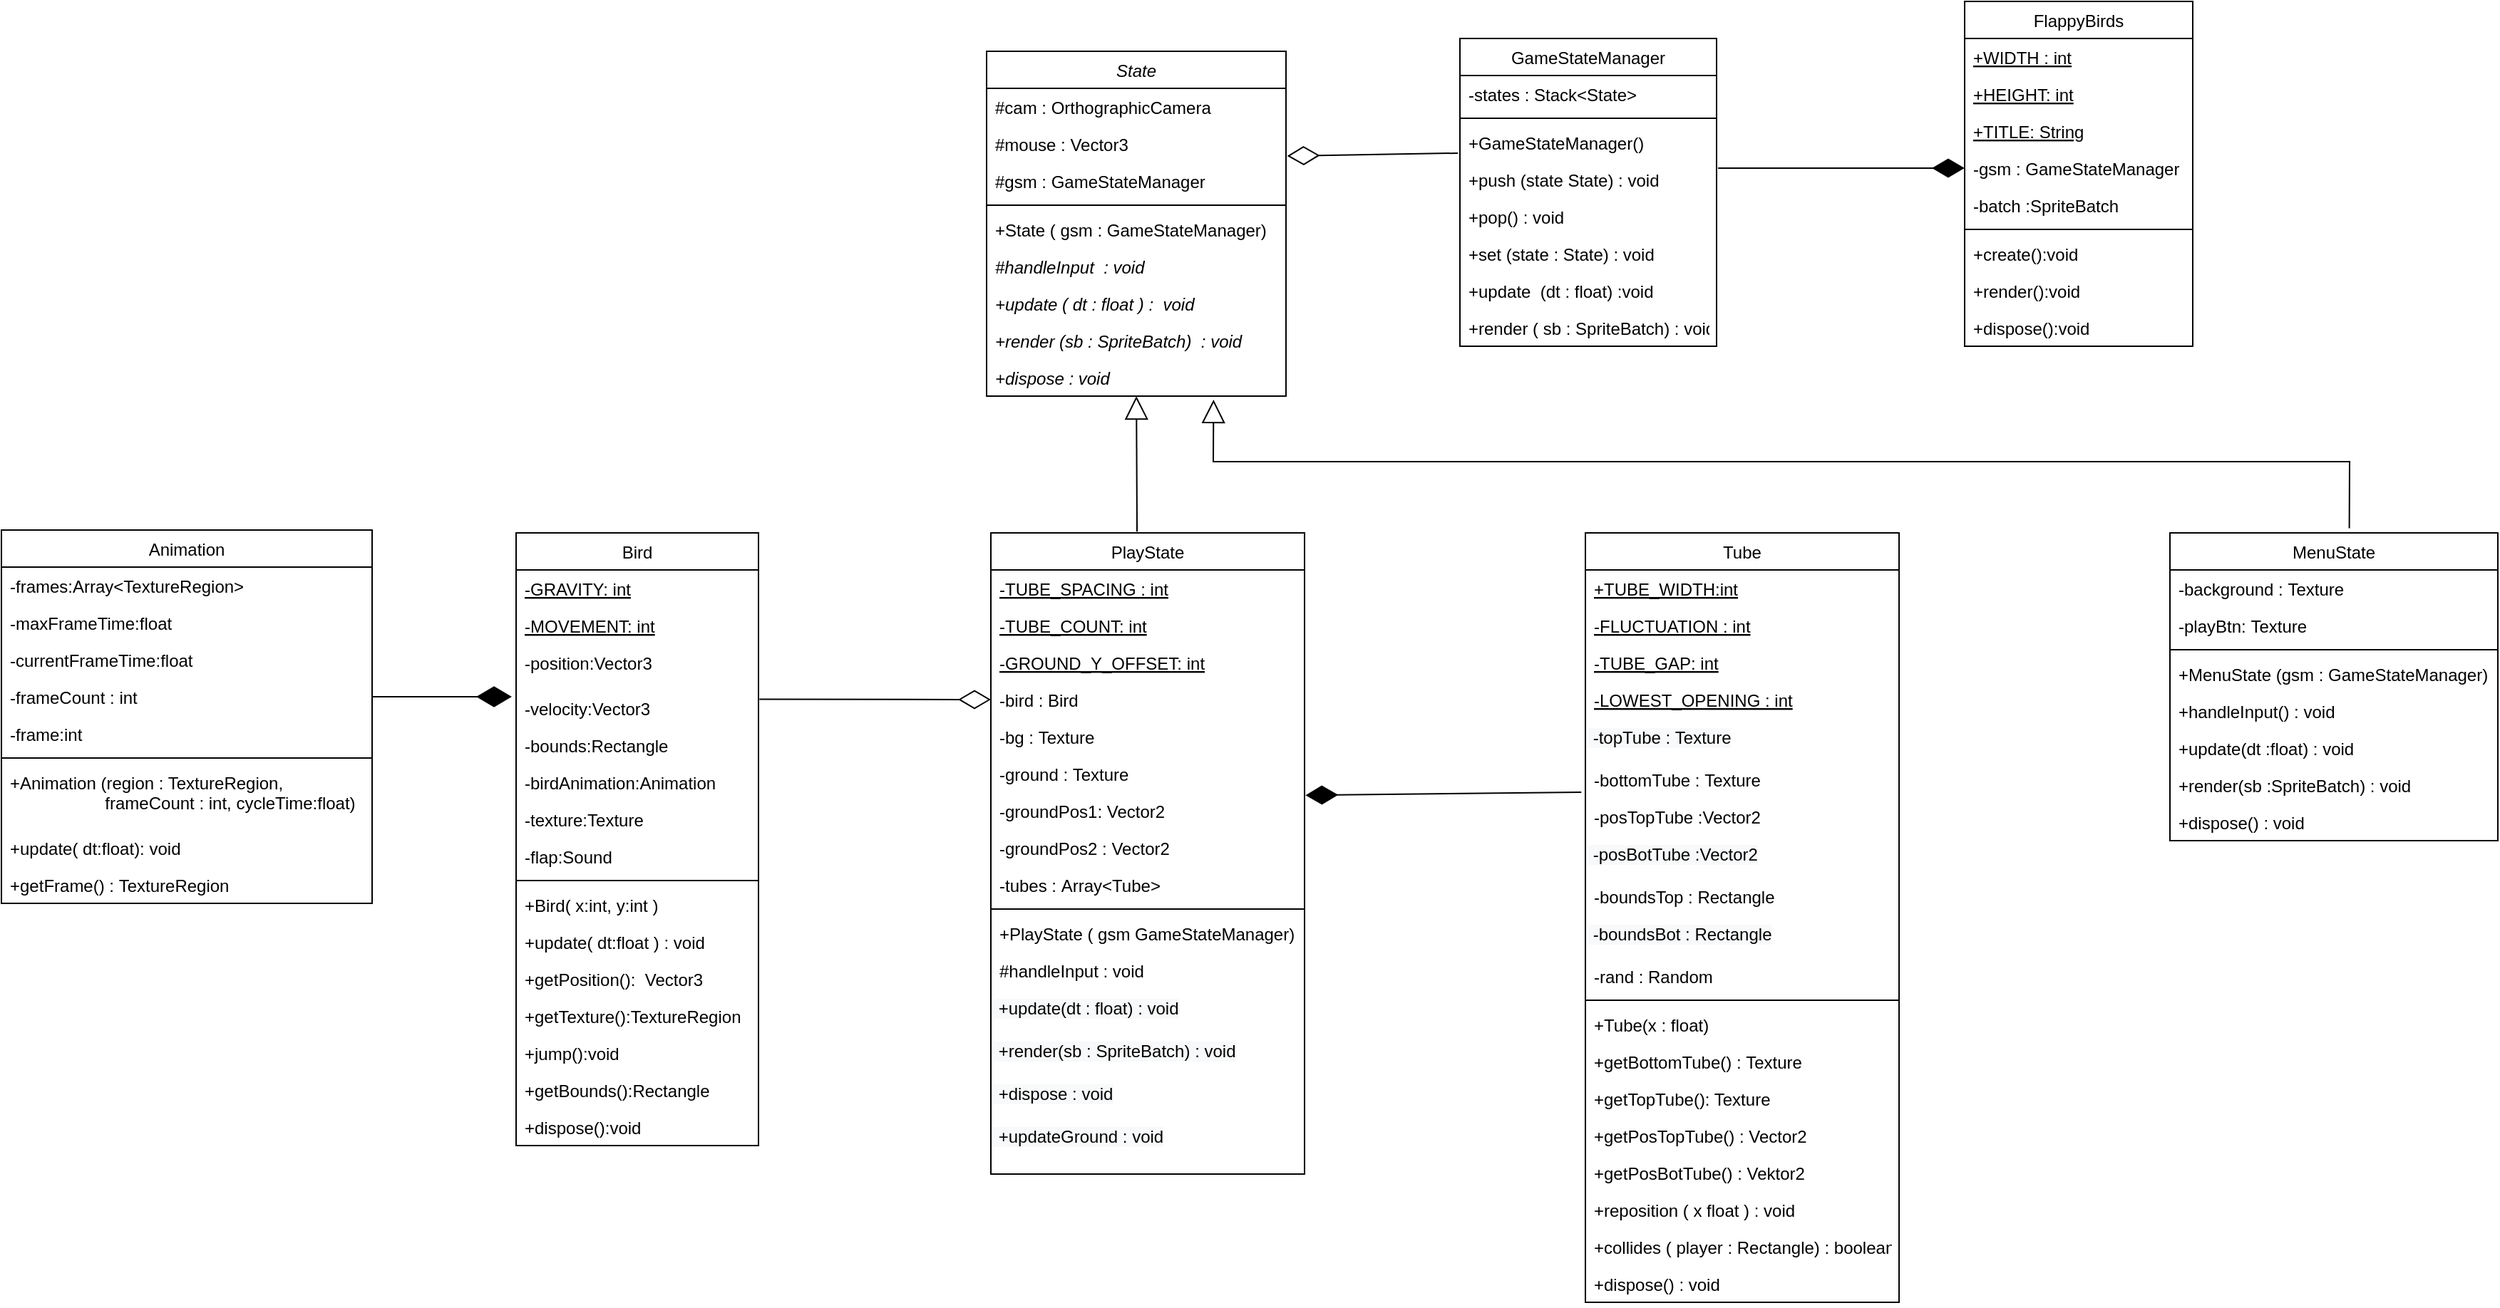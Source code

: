 <mxfile version="16.2.2" type="device" pages="2"><diagram id="C5RBs43oDa-KdzZeNtuy" name="Page-1"><mxGraphModel dx="2037" dy="695" grid="1" gridSize="10" guides="1" tooltips="1" connect="1" arrows="1" fold="1" page="1" pageScale="1" pageWidth="827" pageHeight="1169" math="0" shadow="0"><root><mxCell id="WIyWlLk6GJQsqaUBKTNV-0"/><mxCell id="WIyWlLk6GJQsqaUBKTNV-1" parent="WIyWlLk6GJQsqaUBKTNV-0"/><mxCell id="zkfFHV4jXpPFQw0GAbJ--0" value="Bird" style="swimlane;fontStyle=0;align=center;verticalAlign=top;childLayout=stackLayout;horizontal=1;startSize=26;horizontalStack=0;resizeParent=1;resizeLast=0;collapsible=1;marginBottom=0;rounded=0;shadow=0;strokeWidth=1;" parent="WIyWlLk6GJQsqaUBKTNV-1" vertex="1"><mxGeometry x="-19" y="1402" width="170" height="430" as="geometry"><mxRectangle x="230" y="140" width="160" height="26" as="alternateBounds"/></mxGeometry></mxCell><mxCell id="zkfFHV4jXpPFQw0GAbJ--1" value="-GRAVITY: int" style="text;align=left;verticalAlign=top;spacingLeft=4;spacingRight=4;overflow=hidden;rotatable=0;points=[[0,0.5],[1,0.5]];portConstraint=eastwest;fontStyle=4" parent="zkfFHV4jXpPFQw0GAbJ--0" vertex="1"><mxGeometry y="26" width="170" height="26" as="geometry"/></mxCell><mxCell id="zkfFHV4jXpPFQw0GAbJ--2" value="-MOVEMENT: int" style="text;align=left;verticalAlign=top;spacingLeft=4;spacingRight=4;overflow=hidden;rotatable=0;points=[[0,0.5],[1,0.5]];portConstraint=eastwest;rounded=0;shadow=0;html=0;fontStyle=4" parent="zkfFHV4jXpPFQw0GAbJ--0" vertex="1"><mxGeometry y="52" width="170" height="26" as="geometry"/></mxCell><mxCell id="zkfFHV4jXpPFQw0GAbJ--3" value="-position:Vector3" style="text;align=left;verticalAlign=top;spacingLeft=4;spacingRight=4;overflow=hidden;rotatable=0;points=[[0,0.5],[1,0.5]];portConstraint=eastwest;rounded=0;shadow=0;html=0;" parent="zkfFHV4jXpPFQw0GAbJ--0" vertex="1"><mxGeometry y="78" width="170" height="32" as="geometry"/></mxCell><mxCell id="MWCSIGOz9PIP_4NiwXi6-1" value="-velocity:Vector3" style="text;align=left;verticalAlign=top;spacingLeft=4;spacingRight=4;overflow=hidden;rotatable=0;points=[[0,0.5],[1,0.5]];portConstraint=eastwest;rounded=0;shadow=0;html=0;" parent="zkfFHV4jXpPFQw0GAbJ--0" vertex="1"><mxGeometry y="110" width="170" height="26" as="geometry"/></mxCell><mxCell id="MWCSIGOz9PIP_4NiwXi6-2" value="-bounds:Rectangle" style="text;align=left;verticalAlign=top;spacingLeft=4;spacingRight=4;overflow=hidden;rotatable=0;points=[[0,0.5],[1,0.5]];portConstraint=eastwest;rounded=0;shadow=0;html=0;" parent="zkfFHV4jXpPFQw0GAbJ--0" vertex="1"><mxGeometry y="136" width="170" height="26" as="geometry"/></mxCell><mxCell id="MWCSIGOz9PIP_4NiwXi6-3" value="-birdAnimation:Animation" style="text;align=left;verticalAlign=top;spacingLeft=4;spacingRight=4;overflow=hidden;rotatable=0;points=[[0,0.5],[1,0.5]];portConstraint=eastwest;rounded=0;shadow=0;html=0;" parent="zkfFHV4jXpPFQw0GAbJ--0" vertex="1"><mxGeometry y="162" width="170" height="26" as="geometry"/></mxCell><mxCell id="MWCSIGOz9PIP_4NiwXi6-4" value="-texture:Texture" style="text;align=left;verticalAlign=top;spacingLeft=4;spacingRight=4;overflow=hidden;rotatable=0;points=[[0,0.5],[1,0.5]];portConstraint=eastwest;rounded=0;shadow=0;html=0;" parent="zkfFHV4jXpPFQw0GAbJ--0" vertex="1"><mxGeometry y="188" width="170" height="26" as="geometry"/></mxCell><mxCell id="MWCSIGOz9PIP_4NiwXi6-5" value="-flap:Sound" style="text;align=left;verticalAlign=top;spacingLeft=4;spacingRight=4;overflow=hidden;rotatable=0;points=[[0,0.5],[1,0.5]];portConstraint=eastwest;rounded=0;shadow=0;html=0;" parent="zkfFHV4jXpPFQw0GAbJ--0" vertex="1"><mxGeometry y="214" width="170" height="26" as="geometry"/></mxCell><mxCell id="zkfFHV4jXpPFQw0GAbJ--4" value="" style="line;html=1;strokeWidth=1;align=left;verticalAlign=middle;spacingTop=-1;spacingLeft=3;spacingRight=3;rotatable=0;labelPosition=right;points=[];portConstraint=eastwest;" parent="zkfFHV4jXpPFQw0GAbJ--0" vertex="1"><mxGeometry y="240" width="170" height="8" as="geometry"/></mxCell><mxCell id="zkfFHV4jXpPFQw0GAbJ--5" value="+Bird( x:int, y:int ) " style="text;align=left;verticalAlign=top;spacingLeft=4;spacingRight=4;overflow=hidden;rotatable=0;points=[[0,0.5],[1,0.5]];portConstraint=eastwest;" parent="zkfFHV4jXpPFQw0GAbJ--0" vertex="1"><mxGeometry y="248" width="170" height="26" as="geometry"/></mxCell><mxCell id="MWCSIGOz9PIP_4NiwXi6-6" value="+update( dt:float ) : void" style="text;align=left;verticalAlign=top;spacingLeft=4;spacingRight=4;overflow=hidden;rotatable=0;points=[[0,0.5],[1,0.5]];portConstraint=eastwest;" parent="zkfFHV4jXpPFQw0GAbJ--0" vertex="1"><mxGeometry y="274" width="170" height="26" as="geometry"/></mxCell><mxCell id="MWCSIGOz9PIP_4NiwXi6-8" value="+getPosition():  Vector3" style="text;align=left;verticalAlign=top;spacingLeft=4;spacingRight=4;overflow=hidden;rotatable=0;points=[[0,0.5],[1,0.5]];portConstraint=eastwest;" parent="zkfFHV4jXpPFQw0GAbJ--0" vertex="1"><mxGeometry y="300" width="170" height="26" as="geometry"/></mxCell><mxCell id="MWCSIGOz9PIP_4NiwXi6-7" value="+getTexture():TextureRegion" style="text;align=left;verticalAlign=top;spacingLeft=4;spacingRight=4;overflow=hidden;rotatable=0;points=[[0,0.5],[1,0.5]];portConstraint=eastwest;" parent="zkfFHV4jXpPFQw0GAbJ--0" vertex="1"><mxGeometry y="326" width="170" height="26" as="geometry"/></mxCell><mxCell id="MWCSIGOz9PIP_4NiwXi6-10" value="+jump():void" style="text;align=left;verticalAlign=top;spacingLeft=4;spacingRight=4;overflow=hidden;rotatable=0;points=[[0,0.5],[1,0.5]];portConstraint=eastwest;" parent="zkfFHV4jXpPFQw0GAbJ--0" vertex="1"><mxGeometry y="352" width="170" height="26" as="geometry"/></mxCell><mxCell id="MWCSIGOz9PIP_4NiwXi6-11" value="+getBounds():Rectangle" style="text;align=left;verticalAlign=top;spacingLeft=4;spacingRight=4;overflow=hidden;rotatable=0;points=[[0,0.5],[1,0.5]];portConstraint=eastwest;" parent="zkfFHV4jXpPFQw0GAbJ--0" vertex="1"><mxGeometry y="378" width="170" height="26" as="geometry"/></mxCell><mxCell id="MWCSIGOz9PIP_4NiwXi6-9" value="+dispose():void" style="text;align=left;verticalAlign=top;spacingLeft=4;spacingRight=4;overflow=hidden;rotatable=0;points=[[0,0.5],[1,0.5]];portConstraint=eastwest;" parent="zkfFHV4jXpPFQw0GAbJ--0" vertex="1"><mxGeometry y="404" width="170" height="26" as="geometry"/></mxCell><mxCell id="zkfFHV4jXpPFQw0GAbJ--6" value="Animation" style="swimlane;fontStyle=0;align=center;verticalAlign=top;childLayout=stackLayout;horizontal=1;startSize=26;horizontalStack=0;resizeParent=1;resizeLast=0;collapsible=1;marginBottom=0;rounded=0;shadow=0;strokeWidth=1;" parent="WIyWlLk6GJQsqaUBKTNV-1" vertex="1"><mxGeometry x="-380" y="1400" width="260" height="262" as="geometry"><mxRectangle x="540" y="380" width="160" height="26" as="alternateBounds"/></mxGeometry></mxCell><mxCell id="zkfFHV4jXpPFQw0GAbJ--7" value="-frames:Array&lt;TextureRegion&gt;" style="text;align=left;verticalAlign=top;spacingLeft=4;spacingRight=4;overflow=hidden;rotatable=0;points=[[0,0.5],[1,0.5]];portConstraint=eastwest;" parent="zkfFHV4jXpPFQw0GAbJ--6" vertex="1"><mxGeometry y="26" width="260" height="26" as="geometry"/></mxCell><mxCell id="zkfFHV4jXpPFQw0GAbJ--8" value="-maxFrameTime:float" style="text;align=left;verticalAlign=top;spacingLeft=4;spacingRight=4;overflow=hidden;rotatable=0;points=[[0,0.5],[1,0.5]];portConstraint=eastwest;rounded=0;shadow=0;html=0;" parent="zkfFHV4jXpPFQw0GAbJ--6" vertex="1"><mxGeometry y="52" width="260" height="26" as="geometry"/></mxCell><mxCell id="MWCSIGOz9PIP_4NiwXi6-31" value="-currentFrameTime:float" style="text;align=left;verticalAlign=top;spacingLeft=4;spacingRight=4;overflow=hidden;rotatable=0;points=[[0,0.5],[1,0.5]];portConstraint=eastwest;rounded=0;shadow=0;html=0;" parent="zkfFHV4jXpPFQw0GAbJ--6" vertex="1"><mxGeometry y="78" width="260" height="26" as="geometry"/></mxCell><mxCell id="MWCSIGOz9PIP_4NiwXi6-30" value="-frameCount : int" style="text;align=left;verticalAlign=top;spacingLeft=4;spacingRight=4;overflow=hidden;rotatable=0;points=[[0,0.5],[1,0.5]];portConstraint=eastwest;rounded=0;shadow=0;html=0;" parent="zkfFHV4jXpPFQw0GAbJ--6" vertex="1"><mxGeometry y="104" width="260" height="26" as="geometry"/></mxCell><mxCell id="MWCSIGOz9PIP_4NiwXi6-28" value="-frame:int" style="text;align=left;verticalAlign=top;spacingLeft=4;spacingRight=4;overflow=hidden;rotatable=0;points=[[0,0.5],[1,0.5]];portConstraint=eastwest;rounded=0;shadow=0;html=0;" parent="zkfFHV4jXpPFQw0GAbJ--6" vertex="1"><mxGeometry y="130" width="260" height="26" as="geometry"/></mxCell><mxCell id="zkfFHV4jXpPFQw0GAbJ--9" value="" style="line;html=1;strokeWidth=1;align=left;verticalAlign=middle;spacingTop=-1;spacingLeft=3;spacingRight=3;rotatable=0;labelPosition=right;points=[];portConstraint=eastwest;" parent="zkfFHV4jXpPFQw0GAbJ--6" vertex="1"><mxGeometry y="156" width="260" height="8" as="geometry"/></mxCell><mxCell id="zkfFHV4jXpPFQw0GAbJ--10" value="+Animation (region : TextureRegion,  &#10;                    frameCount : int, cycleTime:float)" style="text;align=left;verticalAlign=top;spacingLeft=4;spacingRight=4;overflow=hidden;rotatable=0;points=[[0,0.5],[1,0.5]];portConstraint=eastwest;fontStyle=0" parent="zkfFHV4jXpPFQw0GAbJ--6" vertex="1"><mxGeometry y="164" width="260" height="46" as="geometry"/></mxCell><mxCell id="MWCSIGOz9PIP_4NiwXi6-27" value="+update( dt:float): void" style="text;align=left;verticalAlign=top;spacingLeft=4;spacingRight=4;overflow=hidden;rotatable=0;points=[[0,0.5],[1,0.5]];portConstraint=eastwest;rounded=0;shadow=0;html=0;" parent="zkfFHV4jXpPFQw0GAbJ--6" vertex="1"><mxGeometry y="210" width="260" height="26" as="geometry"/></mxCell><mxCell id="MWCSIGOz9PIP_4NiwXi6-29" value="+getFrame() : TextureRegion" style="text;align=left;verticalAlign=top;spacingLeft=4;spacingRight=4;overflow=hidden;rotatable=0;points=[[0,0.5],[1,0.5]];portConstraint=eastwest;rounded=0;shadow=0;html=0;" parent="zkfFHV4jXpPFQw0GAbJ--6" vertex="1"><mxGeometry y="236" width="260" height="26" as="geometry"/></mxCell><mxCell id="zkfFHV4jXpPFQw0GAbJ--17" value="FlappyBirds" style="swimlane;fontStyle=0;align=center;verticalAlign=top;childLayout=stackLayout;horizontal=1;startSize=26;horizontalStack=0;resizeParent=1;resizeLast=0;collapsible=1;marginBottom=0;rounded=0;shadow=0;strokeWidth=1;" parent="WIyWlLk6GJQsqaUBKTNV-1" vertex="1"><mxGeometry x="997" y="1029" width="160" height="242" as="geometry"><mxRectangle x="550" y="140" width="160" height="26" as="alternateBounds"/></mxGeometry></mxCell><mxCell id="zkfFHV4jXpPFQw0GAbJ--18" value="+WIDTH : int" style="text;align=left;verticalAlign=top;spacingLeft=4;spacingRight=4;overflow=hidden;rotatable=0;points=[[0,0.5],[1,0.5]];portConstraint=eastwest;fontStyle=4" parent="zkfFHV4jXpPFQw0GAbJ--17" vertex="1"><mxGeometry y="26" width="160" height="26" as="geometry"/></mxCell><mxCell id="zkfFHV4jXpPFQw0GAbJ--19" value="+HEIGHT: int" style="text;align=left;verticalAlign=top;spacingLeft=4;spacingRight=4;overflow=hidden;rotatable=0;points=[[0,0.5],[1,0.5]];portConstraint=eastwest;rounded=0;shadow=0;html=0;fontStyle=4" parent="zkfFHV4jXpPFQw0GAbJ--17" vertex="1"><mxGeometry y="52" width="160" height="26" as="geometry"/></mxCell><mxCell id="zkfFHV4jXpPFQw0GAbJ--20" value="+TITLE: String" style="text;align=left;verticalAlign=top;spacingLeft=4;spacingRight=4;overflow=hidden;rotatable=0;points=[[0,0.5],[1,0.5]];portConstraint=eastwest;rounded=0;shadow=0;html=0;fontStyle=4" parent="zkfFHV4jXpPFQw0GAbJ--17" vertex="1"><mxGeometry y="78" width="160" height="26" as="geometry"/></mxCell><mxCell id="zkfFHV4jXpPFQw0GAbJ--21" value="-gsm : GameStateManager" style="text;align=left;verticalAlign=top;spacingLeft=4;spacingRight=4;overflow=hidden;rotatable=0;points=[[0,0.5],[1,0.5]];portConstraint=eastwest;rounded=0;shadow=0;html=0;" parent="zkfFHV4jXpPFQw0GAbJ--17" vertex="1"><mxGeometry y="104" width="160" height="26" as="geometry"/></mxCell><mxCell id="zkfFHV4jXpPFQw0GAbJ--22" value="-batch :SpriteBatch" style="text;align=left;verticalAlign=top;spacingLeft=4;spacingRight=4;overflow=hidden;rotatable=0;points=[[0,0.5],[1,0.5]];portConstraint=eastwest;rounded=0;shadow=0;html=0;" parent="zkfFHV4jXpPFQw0GAbJ--17" vertex="1"><mxGeometry y="130" width="160" height="26" as="geometry"/></mxCell><mxCell id="zkfFHV4jXpPFQw0GAbJ--23" value="" style="line;html=1;strokeWidth=1;align=left;verticalAlign=middle;spacingTop=-1;spacingLeft=3;spacingRight=3;rotatable=0;labelPosition=right;points=[];portConstraint=eastwest;" parent="zkfFHV4jXpPFQw0GAbJ--17" vertex="1"><mxGeometry y="156" width="160" height="8" as="geometry"/></mxCell><mxCell id="fPp6etxOeg1bLsEkq419-3" value="+create():void" style="text;align=left;verticalAlign=top;spacingLeft=4;spacingRight=4;overflow=hidden;rotatable=0;points=[[0,0.5],[1,0.5]];portConstraint=eastwest;rounded=0;shadow=0;html=0;" parent="zkfFHV4jXpPFQw0GAbJ--17" vertex="1"><mxGeometry y="164" width="160" height="26" as="geometry"/></mxCell><mxCell id="fPp6etxOeg1bLsEkq419-10" value="+render():void" style="text;align=left;verticalAlign=top;spacingLeft=4;spacingRight=4;overflow=hidden;rotatable=0;points=[[0,0.5],[1,0.5]];portConstraint=eastwest;rounded=0;shadow=0;html=0;" parent="zkfFHV4jXpPFQw0GAbJ--17" vertex="1"><mxGeometry y="190" width="160" height="26" as="geometry"/></mxCell><mxCell id="fPp6etxOeg1bLsEkq419-11" value="+dispose():void" style="text;align=left;verticalAlign=top;spacingLeft=4;spacingRight=4;overflow=hidden;rotatable=0;points=[[0,0.5],[1,0.5]];portConstraint=eastwest;rounded=0;shadow=0;html=0;" parent="zkfFHV4jXpPFQw0GAbJ--17" vertex="1"><mxGeometry y="216" width="160" height="26" as="geometry"/></mxCell><mxCell id="MWCSIGOz9PIP_4NiwXi6-14" value="State" style="swimlane;fontStyle=2;align=center;verticalAlign=top;childLayout=stackLayout;horizontal=1;startSize=26;horizontalStack=0;resizeParent=1;resizeLast=0;collapsible=1;marginBottom=0;rounded=0;shadow=0;strokeWidth=1;" parent="WIyWlLk6GJQsqaUBKTNV-1" vertex="1"><mxGeometry x="311" y="1064" width="210" height="242" as="geometry"><mxRectangle x="230" y="700" width="160" height="26" as="alternateBounds"/></mxGeometry></mxCell><mxCell id="MWCSIGOz9PIP_4NiwXi6-15" value="#cam : OrthographicCamera" style="text;align=left;verticalAlign=top;spacingLeft=4;spacingRight=4;overflow=hidden;rotatable=0;points=[[0,0.5],[1,0.5]];portConstraint=eastwest;" parent="MWCSIGOz9PIP_4NiwXi6-14" vertex="1"><mxGeometry y="26" width="210" height="26" as="geometry"/></mxCell><mxCell id="MWCSIGOz9PIP_4NiwXi6-16" value="#mouse : Vector3" style="text;align=left;verticalAlign=top;spacingLeft=4;spacingRight=4;overflow=hidden;rotatable=0;points=[[0,0.5],[1,0.5]];portConstraint=eastwest;rounded=0;shadow=0;html=0;" parent="MWCSIGOz9PIP_4NiwXi6-14" vertex="1"><mxGeometry y="52" width="210" height="26" as="geometry"/></mxCell><mxCell id="MWCSIGOz9PIP_4NiwXi6-64" value="#gsm : GameStateManager" style="text;align=left;verticalAlign=top;spacingLeft=4;spacingRight=4;overflow=hidden;rotatable=0;points=[[0,0.5],[1,0.5]];portConstraint=eastwest;rounded=0;shadow=0;html=0;" parent="MWCSIGOz9PIP_4NiwXi6-14" vertex="1"><mxGeometry y="78" width="210" height="26" as="geometry"/></mxCell><mxCell id="MWCSIGOz9PIP_4NiwXi6-17" value="" style="line;html=1;strokeWidth=1;align=left;verticalAlign=middle;spacingTop=-1;spacingLeft=3;spacingRight=3;rotatable=0;labelPosition=right;points=[];portConstraint=eastwest;" parent="MWCSIGOz9PIP_4NiwXi6-14" vertex="1"><mxGeometry y="104" width="210" height="8" as="geometry"/></mxCell><mxCell id="MWCSIGOz9PIP_4NiwXi6-18" value="+State ( gsm : GameStateManager)" style="text;align=left;verticalAlign=top;spacingLeft=4;spacingRight=4;overflow=hidden;rotatable=0;points=[[0,0.5],[1,0.5]];portConstraint=eastwest;fontStyle=0" parent="MWCSIGOz9PIP_4NiwXi6-14" vertex="1"><mxGeometry y="112" width="210" height="26" as="geometry"/></mxCell><mxCell id="MWCSIGOz9PIP_4NiwXi6-19" value="#handleInput  : void" style="text;align=left;verticalAlign=top;spacingLeft=4;spacingRight=4;overflow=hidden;rotatable=0;points=[[0,0.5],[1,0.5]];portConstraint=eastwest;fontStyle=2" parent="MWCSIGOz9PIP_4NiwXi6-14" vertex="1"><mxGeometry y="138" width="210" height="26" as="geometry"/></mxCell><mxCell id="MWCSIGOz9PIP_4NiwXi6-63" value="+update ( dt : float ) :  void" style="text;align=left;verticalAlign=top;spacingLeft=4;spacingRight=4;overflow=hidden;rotatable=0;points=[[0,0.5],[1,0.5]];portConstraint=eastwest;rounded=0;shadow=0;html=0;fontStyle=2" parent="MWCSIGOz9PIP_4NiwXi6-14" vertex="1"><mxGeometry y="164" width="210" height="26" as="geometry"/></mxCell><mxCell id="MWCSIGOz9PIP_4NiwXi6-62" value="+render (sb : SpriteBatch)  : void" style="text;align=left;verticalAlign=top;spacingLeft=4;spacingRight=4;overflow=hidden;rotatable=0;points=[[0,0.5],[1,0.5]];portConstraint=eastwest;rounded=0;shadow=0;html=0;fontStyle=2" parent="MWCSIGOz9PIP_4NiwXi6-14" vertex="1"><mxGeometry y="190" width="210" height="26" as="geometry"/></mxCell><mxCell id="MWCSIGOz9PIP_4NiwXi6-61" value="+dispose : void" style="text;align=left;verticalAlign=top;spacingLeft=4;spacingRight=4;overflow=hidden;rotatable=0;points=[[0,0.5],[1,0.5]];portConstraint=eastwest;rounded=0;shadow=0;html=0;fontStyle=2" parent="MWCSIGOz9PIP_4NiwXi6-14" vertex="1"><mxGeometry y="216" width="210" height="26" as="geometry"/></mxCell><mxCell id="MWCSIGOz9PIP_4NiwXi6-32" value="Tube" style="swimlane;fontStyle=0;align=center;verticalAlign=top;childLayout=stackLayout;horizontal=1;startSize=26;horizontalStack=0;resizeParent=1;resizeLast=0;collapsible=1;marginBottom=0;rounded=0;shadow=0;strokeWidth=1;" parent="WIyWlLk6GJQsqaUBKTNV-1" vertex="1"><mxGeometry x="731" y="1402" width="220" height="540" as="geometry"><mxRectangle x="50" y="150" width="160" height="26" as="alternateBounds"/></mxGeometry></mxCell><mxCell id="MWCSIGOz9PIP_4NiwXi6-33" value="+TUBE_WIDTH:int" style="text;align=left;verticalAlign=top;spacingLeft=4;spacingRight=4;overflow=hidden;rotatable=0;points=[[0,0.5],[1,0.5]];portConstraint=eastwest;fontStyle=4" parent="MWCSIGOz9PIP_4NiwXi6-32" vertex="1"><mxGeometry y="26" width="220" height="26" as="geometry"/></mxCell><mxCell id="MWCSIGOz9PIP_4NiwXi6-34" value="-FLUCTUATION : int" style="text;align=left;verticalAlign=top;spacingLeft=4;spacingRight=4;overflow=hidden;rotatable=0;points=[[0,0.5],[1,0.5]];portConstraint=eastwest;rounded=0;shadow=0;html=0;fontStyle=4" parent="MWCSIGOz9PIP_4NiwXi6-32" vertex="1"><mxGeometry y="52" width="220" height="26" as="geometry"/></mxCell><mxCell id="MWCSIGOz9PIP_4NiwXi6-38" value="-TUBE_GAP: int" style="text;align=left;verticalAlign=top;spacingLeft=4;spacingRight=4;overflow=hidden;rotatable=0;points=[[0,0.5],[1,0.5]];portConstraint=eastwest;rounded=0;shadow=0;html=0;fontStyle=4" parent="MWCSIGOz9PIP_4NiwXi6-32" vertex="1"><mxGeometry y="78" width="220" height="26" as="geometry"/></mxCell><mxCell id="MWCSIGOz9PIP_4NiwXi6-39" value="-LOWEST_OPENING : int" style="text;align=left;verticalAlign=top;spacingLeft=4;spacingRight=4;overflow=hidden;rotatable=0;points=[[0,0.5],[1,0.5]];portConstraint=eastwest;rounded=0;shadow=0;html=0;fontStyle=4" parent="MWCSIGOz9PIP_4NiwXi6-32" vertex="1"><mxGeometry y="104" width="220" height="26" as="geometry"/></mxCell><mxCell id="fPp6etxOeg1bLsEkq419-2" value="&lt;span style=&quot;color: rgb(0 , 0 , 0) ; font-family: &amp;#34;helvetica&amp;#34; ; font-size: 12px ; font-style: normal ; font-weight: 400 ; letter-spacing: normal ; text-align: left ; text-indent: 0px ; text-transform: none ; word-spacing: 0px ; background-color: rgb(248 , 249 , 250) ; display: inline ; float: none&quot;&gt;&amp;nbsp;-topTube :&amp;nbsp;Texture&lt;/span&gt;" style="text;whiteSpace=wrap;html=1;" parent="MWCSIGOz9PIP_4NiwXi6-32" vertex="1"><mxGeometry y="130" width="220" height="30" as="geometry"/></mxCell><mxCell id="MWCSIGOz9PIP_4NiwXi6-40" value="-bottomTube : Texture" style="text;align=left;verticalAlign=top;spacingLeft=4;spacingRight=4;overflow=hidden;rotatable=0;points=[[0,0.5],[1,0.5]];portConstraint=eastwest;rounded=0;shadow=0;html=0;" parent="MWCSIGOz9PIP_4NiwXi6-32" vertex="1"><mxGeometry y="160" width="220" height="26" as="geometry"/></mxCell><mxCell id="MWCSIGOz9PIP_4NiwXi6-44" value="-posTopTube :Vector2" style="text;align=left;verticalAlign=top;spacingLeft=4;spacingRight=4;overflow=hidden;rotatable=0;points=[[0,0.5],[1,0.5]];portConstraint=eastwest;rounded=0;shadow=0;html=0;" parent="MWCSIGOz9PIP_4NiwXi6-32" vertex="1"><mxGeometry y="186" width="220" height="26" as="geometry"/></mxCell><mxCell id="fPp6etxOeg1bLsEkq419-1" value="&lt;span style=&quot;color: rgb(0 , 0 , 0) ; font-family: &amp;#34;helvetica&amp;#34; ; font-size: 12px ; font-style: normal ; font-weight: 400 ; letter-spacing: normal ; text-align: left ; text-indent: 0px ; text-transform: none ; word-spacing: 0px ; background-color: rgb(248 , 249 , 250) ; display: inline ; float: none&quot;&gt;&amp;nbsp;-posBotTube :Vector2&lt;/span&gt;" style="text;whiteSpace=wrap;html=1;" parent="MWCSIGOz9PIP_4NiwXi6-32" vertex="1"><mxGeometry y="212" width="220" height="30" as="geometry"/></mxCell><mxCell id="MWCSIGOz9PIP_4NiwXi6-43" value="-boundsTop : Rectangle" style="text;align=left;verticalAlign=top;spacingLeft=4;spacingRight=4;overflow=hidden;rotatable=0;points=[[0,0.5],[1,0.5]];portConstraint=eastwest;rounded=0;shadow=0;html=0;" parent="MWCSIGOz9PIP_4NiwXi6-32" vertex="1"><mxGeometry y="242" width="220" height="26" as="geometry"/></mxCell><mxCell id="fPp6etxOeg1bLsEkq419-0" value="&lt;span style=&quot;color: rgb(0 , 0 , 0) ; font-family: &amp;#34;helvetica&amp;#34; ; font-size: 12px ; font-style: normal ; font-weight: 400 ; letter-spacing: normal ; text-align: left ; text-indent: 0px ; text-transform: none ; word-spacing: 0px ; background-color: rgb(248 , 249 , 250) ; display: inline ; float: none&quot;&gt;&amp;nbsp;-boundsBot :&amp;nbsp;Rectangle&lt;/span&gt;" style="text;whiteSpace=wrap;html=1;" parent="MWCSIGOz9PIP_4NiwXi6-32" vertex="1"><mxGeometry y="268" width="220" height="30" as="geometry"/></mxCell><mxCell id="MWCSIGOz9PIP_4NiwXi6-41" value="-rand : Random" style="text;align=left;verticalAlign=top;spacingLeft=4;spacingRight=4;overflow=hidden;rotatable=0;points=[[0,0.5],[1,0.5]];portConstraint=eastwest;rounded=0;shadow=0;html=0;" parent="MWCSIGOz9PIP_4NiwXi6-32" vertex="1"><mxGeometry y="298" width="220" height="26" as="geometry"/></mxCell><mxCell id="MWCSIGOz9PIP_4NiwXi6-35" value="" style="line;html=1;strokeWidth=1;align=left;verticalAlign=middle;spacingTop=-1;spacingLeft=3;spacingRight=3;rotatable=0;labelPosition=right;points=[];portConstraint=eastwest;" parent="MWCSIGOz9PIP_4NiwXi6-32" vertex="1"><mxGeometry y="324" width="220" height="8" as="geometry"/></mxCell><mxCell id="MWCSIGOz9PIP_4NiwXi6-36" value="+Tube(x : float)" style="text;align=left;verticalAlign=top;spacingLeft=4;spacingRight=4;overflow=hidden;rotatable=0;points=[[0,0.5],[1,0.5]];portConstraint=eastwest;fontStyle=0" parent="MWCSIGOz9PIP_4NiwXi6-32" vertex="1"><mxGeometry y="332" width="220" height="26" as="geometry"/></mxCell><mxCell id="MWCSIGOz9PIP_4NiwXi6-37" value="+getBottomTube() : Texture" style="text;align=left;verticalAlign=top;spacingLeft=4;spacingRight=4;overflow=hidden;rotatable=0;points=[[0,0.5],[1,0.5]];portConstraint=eastwest;" parent="MWCSIGOz9PIP_4NiwXi6-32" vertex="1"><mxGeometry y="358" width="220" height="26" as="geometry"/></mxCell><mxCell id="MWCSIGOz9PIP_4NiwXi6-47" value="+getTopTube(): Texture" style="text;align=left;verticalAlign=top;spacingLeft=4;spacingRight=4;overflow=hidden;rotatable=0;points=[[0,0.5],[1,0.5]];portConstraint=eastwest;" parent="MWCSIGOz9PIP_4NiwXi6-32" vertex="1"><mxGeometry y="384" width="220" height="26" as="geometry"/></mxCell><mxCell id="MWCSIGOz9PIP_4NiwXi6-49" value="+getPosTopTube() : Vector2" style="text;align=left;verticalAlign=top;spacingLeft=4;spacingRight=4;overflow=hidden;rotatable=0;points=[[0,0.5],[1,0.5]];portConstraint=eastwest;" parent="MWCSIGOz9PIP_4NiwXi6-32" vertex="1"><mxGeometry y="410" width="220" height="26" as="geometry"/></mxCell><mxCell id="MWCSIGOz9PIP_4NiwXi6-48" value="+getPosBotTube() : Vektor2" style="text;align=left;verticalAlign=top;spacingLeft=4;spacingRight=4;overflow=hidden;rotatable=0;points=[[0,0.5],[1,0.5]];portConstraint=eastwest;" parent="MWCSIGOz9PIP_4NiwXi6-32" vertex="1"><mxGeometry y="436" width="220" height="26" as="geometry"/></mxCell><mxCell id="MWCSIGOz9PIP_4NiwXi6-46" value="+reposition ( x float ) : void" style="text;align=left;verticalAlign=top;spacingLeft=4;spacingRight=4;overflow=hidden;rotatable=0;points=[[0,0.5],[1,0.5]];portConstraint=eastwest;" parent="MWCSIGOz9PIP_4NiwXi6-32" vertex="1"><mxGeometry y="462" width="220" height="26" as="geometry"/></mxCell><mxCell id="MWCSIGOz9PIP_4NiwXi6-45" value="+collides ( player : Rectangle) : boolean" style="text;align=left;verticalAlign=top;spacingLeft=4;spacingRight=4;overflow=hidden;rotatable=0;points=[[0,0.5],[1,0.5]];portConstraint=eastwest;" parent="MWCSIGOz9PIP_4NiwXi6-32" vertex="1"><mxGeometry y="488" width="220" height="26" as="geometry"/></mxCell><mxCell id="MWCSIGOz9PIP_4NiwXi6-51" value="+dispose() : void" style="text;align=left;verticalAlign=top;spacingLeft=4;spacingRight=4;overflow=hidden;rotatable=0;points=[[0,0.5],[1,0.5]];portConstraint=eastwest;" parent="MWCSIGOz9PIP_4NiwXi6-32" vertex="1"><mxGeometry y="514" width="220" height="26" as="geometry"/></mxCell><mxCell id="MWCSIGOz9PIP_4NiwXi6-55" value="MenuState" style="swimlane;fontStyle=0;align=center;verticalAlign=top;childLayout=stackLayout;horizontal=1;startSize=26;horizontalStack=0;resizeParent=1;resizeLast=0;collapsible=1;marginBottom=0;rounded=0;shadow=0;strokeWidth=1;" parent="WIyWlLk6GJQsqaUBKTNV-1" vertex="1"><mxGeometry x="1141" y="1402" width="230" height="216" as="geometry"><mxRectangle x="130" y="380" width="160" height="26" as="alternateBounds"/></mxGeometry></mxCell><mxCell id="MWCSIGOz9PIP_4NiwXi6-56" value="-background : Texture" style="text;align=left;verticalAlign=top;spacingLeft=4;spacingRight=4;overflow=hidden;rotatable=0;points=[[0,0.5],[1,0.5]];portConstraint=eastwest;" parent="MWCSIGOz9PIP_4NiwXi6-55" vertex="1"><mxGeometry y="26" width="230" height="26" as="geometry"/></mxCell><mxCell id="MWCSIGOz9PIP_4NiwXi6-57" value="-playBtn: Texture" style="text;align=left;verticalAlign=top;spacingLeft=4;spacingRight=4;overflow=hidden;rotatable=0;points=[[0,0.5],[1,0.5]];portConstraint=eastwest;rounded=0;shadow=0;html=0;" parent="MWCSIGOz9PIP_4NiwXi6-55" vertex="1"><mxGeometry y="52" width="230" height="26" as="geometry"/></mxCell><mxCell id="MWCSIGOz9PIP_4NiwXi6-58" value="" style="line;html=1;strokeWidth=1;align=left;verticalAlign=middle;spacingTop=-1;spacingLeft=3;spacingRight=3;rotatable=0;labelPosition=right;points=[];portConstraint=eastwest;" parent="MWCSIGOz9PIP_4NiwXi6-55" vertex="1"><mxGeometry y="78" width="230" height="8" as="geometry"/></mxCell><mxCell id="MWCSIGOz9PIP_4NiwXi6-59" value="+MenuState (gsm : GameStateManager)" style="text;align=left;verticalAlign=top;spacingLeft=4;spacingRight=4;overflow=hidden;rotatable=0;points=[[0,0.5],[1,0.5]];portConstraint=eastwest;fontStyle=0" parent="MWCSIGOz9PIP_4NiwXi6-55" vertex="1"><mxGeometry y="86" width="230" height="26" as="geometry"/></mxCell><mxCell id="fPp6etxOeg1bLsEkq419-14" value="+handleInput() : void" style="text;align=left;verticalAlign=top;spacingLeft=4;spacingRight=4;overflow=hidden;rotatable=0;points=[[0,0.5],[1,0.5]];portConstraint=eastwest;" parent="MWCSIGOz9PIP_4NiwXi6-55" vertex="1"><mxGeometry y="112" width="230" height="26" as="geometry"/></mxCell><mxCell id="MWCSIGOz9PIP_4NiwXi6-60" value="+update(dt :float) : void" style="text;align=left;verticalAlign=top;spacingLeft=4;spacingRight=4;overflow=hidden;rotatable=0;points=[[0,0.5],[1,0.5]];portConstraint=eastwest;" parent="MWCSIGOz9PIP_4NiwXi6-55" vertex="1"><mxGeometry y="138" width="230" height="26" as="geometry"/></mxCell><mxCell id="fPp6etxOeg1bLsEkq419-13" value="+render(sb :SpriteBatch) : void" style="text;align=left;verticalAlign=top;spacingLeft=4;spacingRight=4;overflow=hidden;rotatable=0;points=[[0,0.5],[1,0.5]];portConstraint=eastwest;" parent="MWCSIGOz9PIP_4NiwXi6-55" vertex="1"><mxGeometry y="164" width="230" height="26" as="geometry"/></mxCell><mxCell id="fPp6etxOeg1bLsEkq419-12" value="+dispose() : void" style="text;align=left;verticalAlign=top;spacingLeft=4;spacingRight=4;overflow=hidden;rotatable=0;points=[[0,0.5],[1,0.5]];portConstraint=eastwest;" parent="MWCSIGOz9PIP_4NiwXi6-55" vertex="1"><mxGeometry y="190" width="230" height="26" as="geometry"/></mxCell><mxCell id="MWCSIGOz9PIP_4NiwXi6-68" value="PlayState" style="swimlane;fontStyle=0;align=center;verticalAlign=top;childLayout=stackLayout;horizontal=1;startSize=26;horizontalStack=0;resizeParent=1;resizeLast=0;collapsible=1;marginBottom=0;rounded=0;shadow=0;strokeWidth=1;" parent="WIyWlLk6GJQsqaUBKTNV-1" vertex="1"><mxGeometry x="314" y="1402" width="220" height="450" as="geometry"><mxRectangle x="130" y="380" width="160" height="26" as="alternateBounds"/></mxGeometry></mxCell><mxCell id="MWCSIGOz9PIP_4NiwXi6-69" value="-TUBE_SPACING : int" style="text;align=left;verticalAlign=top;spacingLeft=4;spacingRight=4;overflow=hidden;rotatable=0;points=[[0,0.5],[1,0.5]];portConstraint=eastwest;fontStyle=4" parent="MWCSIGOz9PIP_4NiwXi6-68" vertex="1"><mxGeometry y="26" width="220" height="26" as="geometry"/></mxCell><mxCell id="MWCSIGOz9PIP_4NiwXi6-70" value="-TUBE_COUNT: int" style="text;align=left;verticalAlign=top;spacingLeft=4;spacingRight=4;overflow=hidden;rotatable=0;points=[[0,0.5],[1,0.5]];portConstraint=eastwest;rounded=0;shadow=0;html=0;fontStyle=4" parent="MWCSIGOz9PIP_4NiwXi6-68" vertex="1"><mxGeometry y="52" width="220" height="26" as="geometry"/></mxCell><mxCell id="MWCSIGOz9PIP_4NiwXi6-78" value="-GROUND_Y_OFFSET: int" style="text;align=left;verticalAlign=top;spacingLeft=4;spacingRight=4;overflow=hidden;rotatable=0;points=[[0,0.5],[1,0.5]];portConstraint=eastwest;rounded=0;shadow=0;html=0;fontStyle=4" parent="MWCSIGOz9PIP_4NiwXi6-68" vertex="1"><mxGeometry y="78" width="220" height="26" as="geometry"/></mxCell><mxCell id="MWCSIGOz9PIP_4NiwXi6-76" value="-bird : Bird" style="text;align=left;verticalAlign=top;spacingLeft=4;spacingRight=4;overflow=hidden;rotatable=0;points=[[0,0.5],[1,0.5]];portConstraint=eastwest;rounded=0;shadow=0;html=0;" parent="MWCSIGOz9PIP_4NiwXi6-68" vertex="1"><mxGeometry y="104" width="220" height="26" as="geometry"/></mxCell><mxCell id="MWCSIGOz9PIP_4NiwXi6-75" value="-bg : Texture" style="text;align=left;verticalAlign=top;spacingLeft=4;spacingRight=4;overflow=hidden;rotatable=0;points=[[0,0.5],[1,0.5]];portConstraint=eastwest;rounded=0;shadow=0;html=0;" parent="MWCSIGOz9PIP_4NiwXi6-68" vertex="1"><mxGeometry y="130" width="220" height="26" as="geometry"/></mxCell><mxCell id="MWCSIGOz9PIP_4NiwXi6-73" value="-ground : Texture" style="text;align=left;verticalAlign=top;spacingLeft=4;spacingRight=4;overflow=hidden;rotatable=0;points=[[0,0.5],[1,0.5]];portConstraint=eastwest;" parent="MWCSIGOz9PIP_4NiwXi6-68" vertex="1"><mxGeometry y="156" width="220" height="26" as="geometry"/></mxCell><mxCell id="MWCSIGOz9PIP_4NiwXi6-74" value="-groundPos1: Vector2" style="text;align=left;verticalAlign=top;spacingLeft=4;spacingRight=4;overflow=hidden;rotatable=0;points=[[0,0.5],[1,0.5]];portConstraint=eastwest;rounded=0;shadow=0;html=0;" parent="MWCSIGOz9PIP_4NiwXi6-68" vertex="1"><mxGeometry y="182" width="220" height="26" as="geometry"/></mxCell><mxCell id="fPp6etxOeg1bLsEkq419-15" value="-groundPos2 : Vector2" style="text;align=left;verticalAlign=top;spacingLeft=4;spacingRight=4;overflow=hidden;rotatable=0;points=[[0,0.5],[1,0.5]];portConstraint=eastwest;rounded=0;shadow=0;html=0;" parent="MWCSIGOz9PIP_4NiwXi6-68" vertex="1"><mxGeometry y="208" width="220" height="26" as="geometry"/></mxCell><mxCell id="MWCSIGOz9PIP_4NiwXi6-84" value="-tubes : Array&lt;Tube&gt;" style="text;align=left;verticalAlign=top;spacingLeft=4;spacingRight=4;overflow=hidden;rotatable=0;points=[[0,0.5],[1,0.5]];portConstraint=eastwest;rounded=0;shadow=0;html=0;" parent="MWCSIGOz9PIP_4NiwXi6-68" vertex="1"><mxGeometry y="234" width="220" height="26" as="geometry"/></mxCell><mxCell id="MWCSIGOz9PIP_4NiwXi6-71" value="" style="line;html=1;strokeWidth=1;align=left;verticalAlign=middle;spacingTop=-1;spacingLeft=3;spacingRight=3;rotatable=0;labelPosition=right;points=[];portConstraint=eastwest;" parent="MWCSIGOz9PIP_4NiwXi6-68" vertex="1"><mxGeometry y="260" width="220" height="8" as="geometry"/></mxCell><mxCell id="MWCSIGOz9PIP_4NiwXi6-72" value="+PlayState ( gsm GameStateManager)" style="text;align=left;verticalAlign=top;spacingLeft=4;spacingRight=4;overflow=hidden;rotatable=0;points=[[0,0.5],[1,0.5]];portConstraint=eastwest;fontStyle=0" parent="MWCSIGOz9PIP_4NiwXi6-68" vertex="1"><mxGeometry y="268" width="220" height="26" as="geometry"/></mxCell><mxCell id="fPp6etxOeg1bLsEkq419-17" value="#handleInput : void" style="text;align=left;verticalAlign=top;spacingLeft=4;spacingRight=4;overflow=hidden;rotatable=0;points=[[0,0.5],[1,0.5]];portConstraint=eastwest;rounded=0;shadow=0;html=0;" parent="MWCSIGOz9PIP_4NiwXi6-68" vertex="1"><mxGeometry y="294" width="220" height="26" as="geometry"/></mxCell><mxCell id="fPp6etxOeg1bLsEkq419-19" value="&lt;span style=&quot;color: rgb(0 , 0 , 0) ; font-family: &amp;#34;helvetica&amp;#34; ; font-size: 12px ; font-style: normal ; font-weight: 400 ; letter-spacing: normal ; text-align: left ; text-indent: 0px ; text-transform: none ; word-spacing: 0px ; background-color: rgb(248 , 249 , 250) ; display: inline ; float: none&quot;&gt;&amp;nbsp;+update(dt : float) : void&lt;/span&gt;" style="text;whiteSpace=wrap;html=1;" parent="MWCSIGOz9PIP_4NiwXi6-68" vertex="1"><mxGeometry y="320" width="220" height="30" as="geometry"/></mxCell><mxCell id="fPp6etxOeg1bLsEkq419-20" value="&lt;span style=&quot;color: rgb(0 , 0 , 0) ; font-family: &amp;#34;helvetica&amp;#34; ; font-size: 12px ; font-style: normal ; font-weight: 400 ; letter-spacing: normal ; text-align: left ; text-indent: 0px ; text-transform: none ; word-spacing: 0px ; background-color: rgb(248 , 249 , 250) ; display: inline ; float: none&quot;&gt;&amp;nbsp;+render(sb : SpriteBatch) : void&lt;/span&gt;" style="text;whiteSpace=wrap;html=1;" parent="MWCSIGOz9PIP_4NiwXi6-68" vertex="1"><mxGeometry y="350" width="220" height="30" as="geometry"/></mxCell><mxCell id="fPp6etxOeg1bLsEkq419-22" value="&lt;span style=&quot;color: rgb(0 , 0 , 0) ; font-family: &amp;#34;helvetica&amp;#34; ; font-size: 12px ; font-style: normal ; font-weight: 400 ; letter-spacing: normal ; text-align: left ; text-indent: 0px ; text-transform: none ; word-spacing: 0px ; background-color: rgb(248 , 249 , 250) ; display: inline ; float: none&quot;&gt;&amp;nbsp;+dispose : void&lt;/span&gt;" style="text;whiteSpace=wrap;html=1;" parent="MWCSIGOz9PIP_4NiwXi6-68" vertex="1"><mxGeometry y="380" width="220" height="30" as="geometry"/></mxCell><mxCell id="fPp6etxOeg1bLsEkq419-23" value="&lt;span style=&quot;color: rgb(0 , 0 , 0) ; font-family: &amp;#34;helvetica&amp;#34; ; font-size: 12px ; font-style: normal ; font-weight: 400 ; letter-spacing: normal ; text-align: left ; text-indent: 0px ; text-transform: none ; word-spacing: 0px ; background-color: rgb(248 , 249 , 250) ; display: inline ; float: none&quot;&gt;&amp;nbsp;+updateGround : void&lt;/span&gt;" style="text;whiteSpace=wrap;html=1;" parent="MWCSIGOz9PIP_4NiwXi6-68" vertex="1"><mxGeometry y="410" width="220" height="30" as="geometry"/></mxCell><mxCell id="MWCSIGOz9PIP_4NiwXi6-92" value="GameStateManager" style="swimlane;fontStyle=0;align=center;verticalAlign=top;childLayout=stackLayout;horizontal=1;startSize=26;horizontalStack=0;resizeParent=1;resizeLast=0;collapsible=1;marginBottom=0;rounded=0;shadow=0;strokeWidth=1;" parent="WIyWlLk6GJQsqaUBKTNV-1" vertex="1"><mxGeometry x="643" y="1055" width="180" height="216" as="geometry"><mxRectangle x="130" y="380" width="160" height="26" as="alternateBounds"/></mxGeometry></mxCell><mxCell id="MWCSIGOz9PIP_4NiwXi6-93" value="-states : Stack&lt;State&gt;" style="text;align=left;verticalAlign=top;spacingLeft=4;spacingRight=4;overflow=hidden;rotatable=0;points=[[0,0.5],[1,0.5]];portConstraint=eastwest;" parent="MWCSIGOz9PIP_4NiwXi6-92" vertex="1"><mxGeometry y="26" width="180" height="26" as="geometry"/></mxCell><mxCell id="MWCSIGOz9PIP_4NiwXi6-95" value="" style="line;html=1;strokeWidth=1;align=left;verticalAlign=middle;spacingTop=-1;spacingLeft=3;spacingRight=3;rotatable=0;labelPosition=right;points=[];portConstraint=eastwest;" parent="MWCSIGOz9PIP_4NiwXi6-92" vertex="1"><mxGeometry y="52" width="180" height="8" as="geometry"/></mxCell><mxCell id="MWCSIGOz9PIP_4NiwXi6-94" value="+GameStateManager()" style="text;align=left;verticalAlign=top;spacingLeft=4;spacingRight=4;overflow=hidden;rotatable=0;points=[[0,0.5],[1,0.5]];portConstraint=eastwest;rounded=0;shadow=0;html=0;" parent="MWCSIGOz9PIP_4NiwXi6-92" vertex="1"><mxGeometry y="60" width="180" height="26" as="geometry"/></mxCell><mxCell id="MWCSIGOz9PIP_4NiwXi6-82" value="+push (state State) : void" style="text;align=left;verticalAlign=top;spacingLeft=4;spacingRight=4;overflow=hidden;rotatable=0;points=[[0,0.5],[1,0.5]];portConstraint=eastwest;rounded=0;shadow=0;html=0;" parent="MWCSIGOz9PIP_4NiwXi6-92" vertex="1"><mxGeometry y="86" width="180" height="26" as="geometry"/></mxCell><mxCell id="MWCSIGOz9PIP_4NiwXi6-98" value="+pop() : void" style="text;align=left;verticalAlign=top;spacingLeft=4;spacingRight=4;overflow=hidden;rotatable=0;points=[[0,0.5],[1,0.5]];portConstraint=eastwest;rounded=0;shadow=0;html=0;" parent="MWCSIGOz9PIP_4NiwXi6-92" vertex="1"><mxGeometry y="112" width="180" height="26" as="geometry"/></mxCell><mxCell id="MWCSIGOz9PIP_4NiwXi6-97" value="+set (state : State) : void" style="text;align=left;verticalAlign=top;spacingLeft=4;spacingRight=4;overflow=hidden;rotatable=0;points=[[0,0.5],[1,0.5]];portConstraint=eastwest;" parent="MWCSIGOz9PIP_4NiwXi6-92" vertex="1"><mxGeometry y="138" width="180" height="26" as="geometry"/></mxCell><mxCell id="MWCSIGOz9PIP_4NiwXi6-101" value="+update  (dt : float) :void" style="text;align=left;verticalAlign=top;spacingLeft=4;spacingRight=4;overflow=hidden;rotatable=0;points=[[0,0.5],[1,0.5]];portConstraint=eastwest;rounded=0;shadow=0;html=0;" parent="MWCSIGOz9PIP_4NiwXi6-92" vertex="1"><mxGeometry y="164" width="180" height="26" as="geometry"/></mxCell><mxCell id="MWCSIGOz9PIP_4NiwXi6-100" value="+render ( sb : SpriteBatch) : void" style="text;align=left;verticalAlign=top;spacingLeft=4;spacingRight=4;overflow=hidden;rotatable=0;points=[[0,0.5],[1,0.5]];portConstraint=eastwest;rounded=0;shadow=0;html=0;" parent="MWCSIGOz9PIP_4NiwXi6-92" vertex="1"><mxGeometry y="190" width="180" height="26" as="geometry"/></mxCell><mxCell id="KWNR9RPwfZXIvV7hocKp-3" value="" style="endArrow=block;html=1;rounded=0;endSize=14;strokeWidth=1;exitX=0.547;exitY=-0.015;exitDx=0;exitDy=0;exitPerimeter=0;entryX=0.758;entryY=1.095;entryDx=0;entryDy=0;entryPerimeter=0;endFill=0;" parent="WIyWlLk6GJQsqaUBKTNV-1" source="MWCSIGOz9PIP_4NiwXi6-55" target="MWCSIGOz9PIP_4NiwXi6-61" edge="1"><mxGeometry width="50" height="50" relative="1" as="geometry"><mxPoint x="471" y="1362" as="sourcePoint"/><mxPoint x="521" y="1312" as="targetPoint"/><Array as="points"><mxPoint x="1267" y="1352"/><mxPoint x="707" y="1352"/><mxPoint x="470" y="1352"/></Array></mxGeometry></mxCell><mxCell id="KWNR9RPwfZXIvV7hocKp-4" value="" style="endArrow=block;html=1;rounded=0;endSize=14;strokeWidth=1;exitX=0.466;exitY=-0.002;exitDx=0;exitDy=0;exitPerimeter=0;endFill=0;" parent="WIyWlLk6GJQsqaUBKTNV-1" source="MWCSIGOz9PIP_4NiwXi6-68" target="MWCSIGOz9PIP_4NiwXi6-61" edge="1"><mxGeometry width="50" height="50" relative="1" as="geometry"><mxPoint x="471" y="1362" as="sourcePoint"/><mxPoint x="521" y="1312" as="targetPoint"/></mxGeometry></mxCell><mxCell id="PBJR31NPbCwx4Mr_Llde-28" value="" style="endArrow=diamondThin;html=1;rounded=0;startSize=4;endSize=20;sourcePerimeterSpacing=6;targetPerimeterSpacing=13;jumpSize=11;exitX=-0.008;exitY=0.787;exitDx=0;exitDy=0;exitPerimeter=0;entryX=1.004;entryY=0.826;entryDx=0;entryDy=0;entryPerimeter=0;endFill=0;" parent="WIyWlLk6GJQsqaUBKTNV-1" source="MWCSIGOz9PIP_4NiwXi6-94" target="MWCSIGOz9PIP_4NiwXi6-16" edge="1"><mxGeometry width="50" height="50" relative="1" as="geometry"><mxPoint x="531" y="1122" as="sourcePoint"/><mxPoint x="581" y="1072" as="targetPoint"/></mxGeometry></mxCell><mxCell id="PBJR31NPbCwx4Mr_Llde-29" value="" style="endArrow=diamondThin;html=1;rounded=0;startSize=4;endSize=20;sourcePerimeterSpacing=6;targetPerimeterSpacing=13;jumpSize=11;exitX=1.006;exitY=0.193;exitDx=0;exitDy=0;exitPerimeter=0;entryX=0;entryY=0.5;entryDx=0;entryDy=0;endFill=1;" parent="WIyWlLk6GJQsqaUBKTNV-1" source="MWCSIGOz9PIP_4NiwXi6-82" target="zkfFHV4jXpPFQw0GAbJ--21" edge="1"><mxGeometry width="50" height="50" relative="1" as="geometry"><mxPoint x="551" y="1182" as="sourcePoint"/><mxPoint x="601" y="1132" as="targetPoint"/></mxGeometry></mxCell><mxCell id="PBJR31NPbCwx4Mr_Llde-31" value="" style="endArrow=diamondThin;html=1;rounded=0;startSize=4;endSize=20;sourcePerimeterSpacing=6;targetPerimeterSpacing=13;jumpSize=11;entryX=0;entryY=0.5;entryDx=0;entryDy=0;endFill=0;exitX=1.004;exitY=0.258;exitDx=0;exitDy=0;exitPerimeter=0;" parent="WIyWlLk6GJQsqaUBKTNV-1" source="MWCSIGOz9PIP_4NiwXi6-1" target="MWCSIGOz9PIP_4NiwXi6-76" edge="1"><mxGeometry width="50" height="50" relative="1" as="geometry"><mxPoint x="221" y="1519" as="sourcePoint"/><mxPoint x="261" y="1619" as="targetPoint"/></mxGeometry></mxCell><mxCell id="PBJR31NPbCwx4Mr_Llde-32" value="" style="endArrow=diamondThin;html=1;rounded=0;startSize=4;endSize=20;sourcePerimeterSpacing=6;targetPerimeterSpacing=13;jumpSize=11;entryX=1.003;entryY=0.083;entryDx=0;entryDy=0;endFill=1;entryPerimeter=0;exitX=-0.013;exitY=0.847;exitDx=0;exitDy=0;exitPerimeter=0;" parent="WIyWlLk6GJQsqaUBKTNV-1" source="MWCSIGOz9PIP_4NiwXi6-40" target="MWCSIGOz9PIP_4NiwXi6-74" edge="1"><mxGeometry width="50" height="50" relative="1" as="geometry"><mxPoint x="589" y="1481" as="sourcePoint"/><mxPoint x="721" y="1619" as="targetPoint"/></mxGeometry></mxCell><mxCell id="EVyF8W11VFn5r0GvfqdQ-1" value="" style="endArrow=diamondThin;html=1;rounded=0;exitX=1;exitY=0.5;exitDx=0;exitDy=0;entryX=-0.017;entryY=1.145;entryDx=0;entryDy=0;entryPerimeter=0;endFill=1;endSize=22;" parent="WIyWlLk6GJQsqaUBKTNV-1" source="MWCSIGOz9PIP_4NiwXi6-30" target="zkfFHV4jXpPFQw0GAbJ--3" edge="1"><mxGeometry width="50" height="50" relative="1" as="geometry"><mxPoint x="-101" y="1517" as="sourcePoint"/><mxPoint x="-19" y="1523.0" as="targetPoint"/><Array as="points"><mxPoint x="-22" y="1517"/></Array></mxGeometry></mxCell></root></mxGraphModel></diagram><diagram id="J7rwZwTYQkCSXwnN9cJW" name="Page-2"><mxGraphModel dx="1407" dy="1638" grid="1" gridSize="10" guides="1" tooltips="1" connect="1" arrows="1" fold="1" page="1" pageScale="1" pageWidth="850" pageHeight="1100" math="0" shadow="0"><root><mxCell id="9-HBTkPnzN8CP9UVEXQj-0"/><mxCell id="9-HBTkPnzN8CP9UVEXQj-1" parent="9-HBTkPnzN8CP9UVEXQj-0"/><mxCell id="9-HBTkPnzN8CP9UVEXQj-2" value="&lt;h1 class=&quot;coursetitle&quot; id=&quot;yui_3_13_0_2_1641337328415_226&quot; style=&quot;font-family: &amp;#34;verdana&amp;#34; ; margin: 10px 0px ; line-height: 40px ; color: rgb(33 , 122 , 148) ; font-size: 32px ; text-align: left&quot;&gt;Pemrograman Berorientasi Objek&lt;/h1&gt;" style="text;html=1;strokeColor=none;fillColor=none;align=center;verticalAlign=middle;whiteSpace=wrap;rounded=0;" parent="9-HBTkPnzN8CP9UVEXQj-1" vertex="1"><mxGeometry x="110" y="-1060" width="640" height="30" as="geometry"/></mxCell><mxCell id="9-HBTkPnzN8CP9UVEXQj-3" value="&lt;h2 id=&quot;yui_3_13_0_2_1641337328415_229&quot; style=&quot;font-family: &amp;#34;verdana&amp;#34; ; margin: 10px 0px ; font-weight: 700 ; line-height: 40px ; color: rgb(33 , 122 , 148) ; font-size: 28px ; font-style: normal ; letter-spacing: normal ; text-align: left ; text-indent: 0px ; text-transform: none ; word-spacing: 0px&quot;&gt;TUBES - Aplikasi Game Flappy Bird&lt;/h2&gt;" style="text;whiteSpace=wrap;html=1;" parent="9-HBTkPnzN8CP9UVEXQj-1" vertex="1"><mxGeometry x="135" y="-1000" width="580" height="80" as="geometry"/></mxCell><mxCell id="9-HBTkPnzN8CP9UVEXQj-4" value="&lt;p style=&quot;font-family: verdana; margin: 0px 0px 10px; color: rgb(33, 122, 148); font-size: 14px; font-style: normal; font-weight: 400; letter-spacing: normal; text-align: left; text-indent: 0px; text-transform: none; word-spacing: 0px; background-color: rgb(255, 255, 255);&quot;&gt;Unggahlah video (youtube) aplikasi game yang telah dibuat dengan menerapkan konsep PBO dan prinsip SOLID serta dengan ketentuan berikut:&lt;/p&gt;&lt;ol style=&quot;font-family: verdana; padding: 0px; margin: 0px 0px 10px 25px; color: rgb(33, 122, 148); font-size: 14px; font-style: normal; font-weight: 400; letter-spacing: normal; text-align: left; text-indent: 0px; text-transform: none; word-spacing: 0px; background-color: rgb(255, 255, 255);&quot;&gt;&lt;li style=&quot;font-family: &amp;quot;verdana&amp;quot; ; line-height: 20px&quot;&gt;Durasi video tidak lebih dari 15 min (lebih singkat, padat, dan jelas lebih baik)&lt;/li&gt;&lt;li style=&quot;font-family: &amp;quot;verdana&amp;quot; ; line-height: 20px&quot;&gt;Terdapat demo aplikasi game yang dibuat&lt;/li&gt;&lt;li style=&quot;font-family: &amp;quot;verdana&amp;quot; ; line-height: 20px&quot;&gt;Terdapat pemaparan class diagram dari aplikasi game yang dibuat&lt;/li&gt;&lt;li style=&quot;font-family: &amp;quot;verdana&amp;quot; ; line-height: 20px&quot;&gt;Terdapat penjelasan konsep PBO (minimal 2, apa saja dibebaskan)&lt;/li&gt;&lt;li style=&quot;font-family: &amp;quot;verdana&amp;quot; ; line-height: 20px&quot;&gt;Terdapat penjelasan prinsip SOLID (minimal 1, apa saja dibebaskan)&lt;/li&gt;&lt;li style=&quot;font-family: &amp;quot;verdana&amp;quot; ; line-height: 20px&quot;&gt;&lt;strong style=&quot;font-family: &amp;quot;verdana&amp;quot; ; font-weight: 700&quot;&gt;BONUS&lt;/strong&gt;&amp;nbsp;bagi yang bisa menggunakan konektivitas basis data pada game (disertai penjelasan)&lt;/li&gt;&lt;/ol&gt;" style="text;whiteSpace=wrap;html=1;" parent="9-HBTkPnzN8CP9UVEXQj-1" vertex="1"><mxGeometry x="140" y="-770" width="550" height="240" as="geometry"/></mxCell><mxCell id="9-HBTkPnzN8CP9UVEXQj-5" value="&lt;font style=&quot;font-size: 18px&quot;&gt;Nama : Feby Maulana Hendrayatno&lt;/font&gt;" style="text;html=1;strokeColor=none;fillColor=none;align=center;verticalAlign=middle;whiteSpace=wrap;rounded=0;" parent="9-HBTkPnzN8CP9UVEXQj-1" vertex="1"><mxGeometry x="258" y="-910" width="330" height="30" as="geometry"/></mxCell><mxCell id="9-HBTkPnzN8CP9UVEXQj-6" value="&lt;font style=&quot;font-size: 18px&quot;&gt;Kelas&amp;nbsp; : D3TI 2C&lt;/font&gt;" style="text;html=1;strokeColor=none;fillColor=none;align=center;verticalAlign=middle;whiteSpace=wrap;rounded=0;" parent="9-HBTkPnzN8CP9UVEXQj-1" vertex="1"><mxGeometry x="179" y="-872" width="330" height="30" as="geometry"/></mxCell><mxCell id="9-HBTkPnzN8CP9UVEXQj-7" value="&lt;font style=&quot;font-size: 18px&quot;&gt;NIM&amp;nbsp; : 2003070&lt;/font&gt;" style="text;html=1;strokeColor=none;fillColor=none;align=center;verticalAlign=middle;whiteSpace=wrap;rounded=0;" parent="9-HBTkPnzN8CP9UVEXQj-1" vertex="1"><mxGeometry x="186" y="-832" width="330" height="30" as="geometry"/></mxCell></root></mxGraphModel></diagram></mxfile>